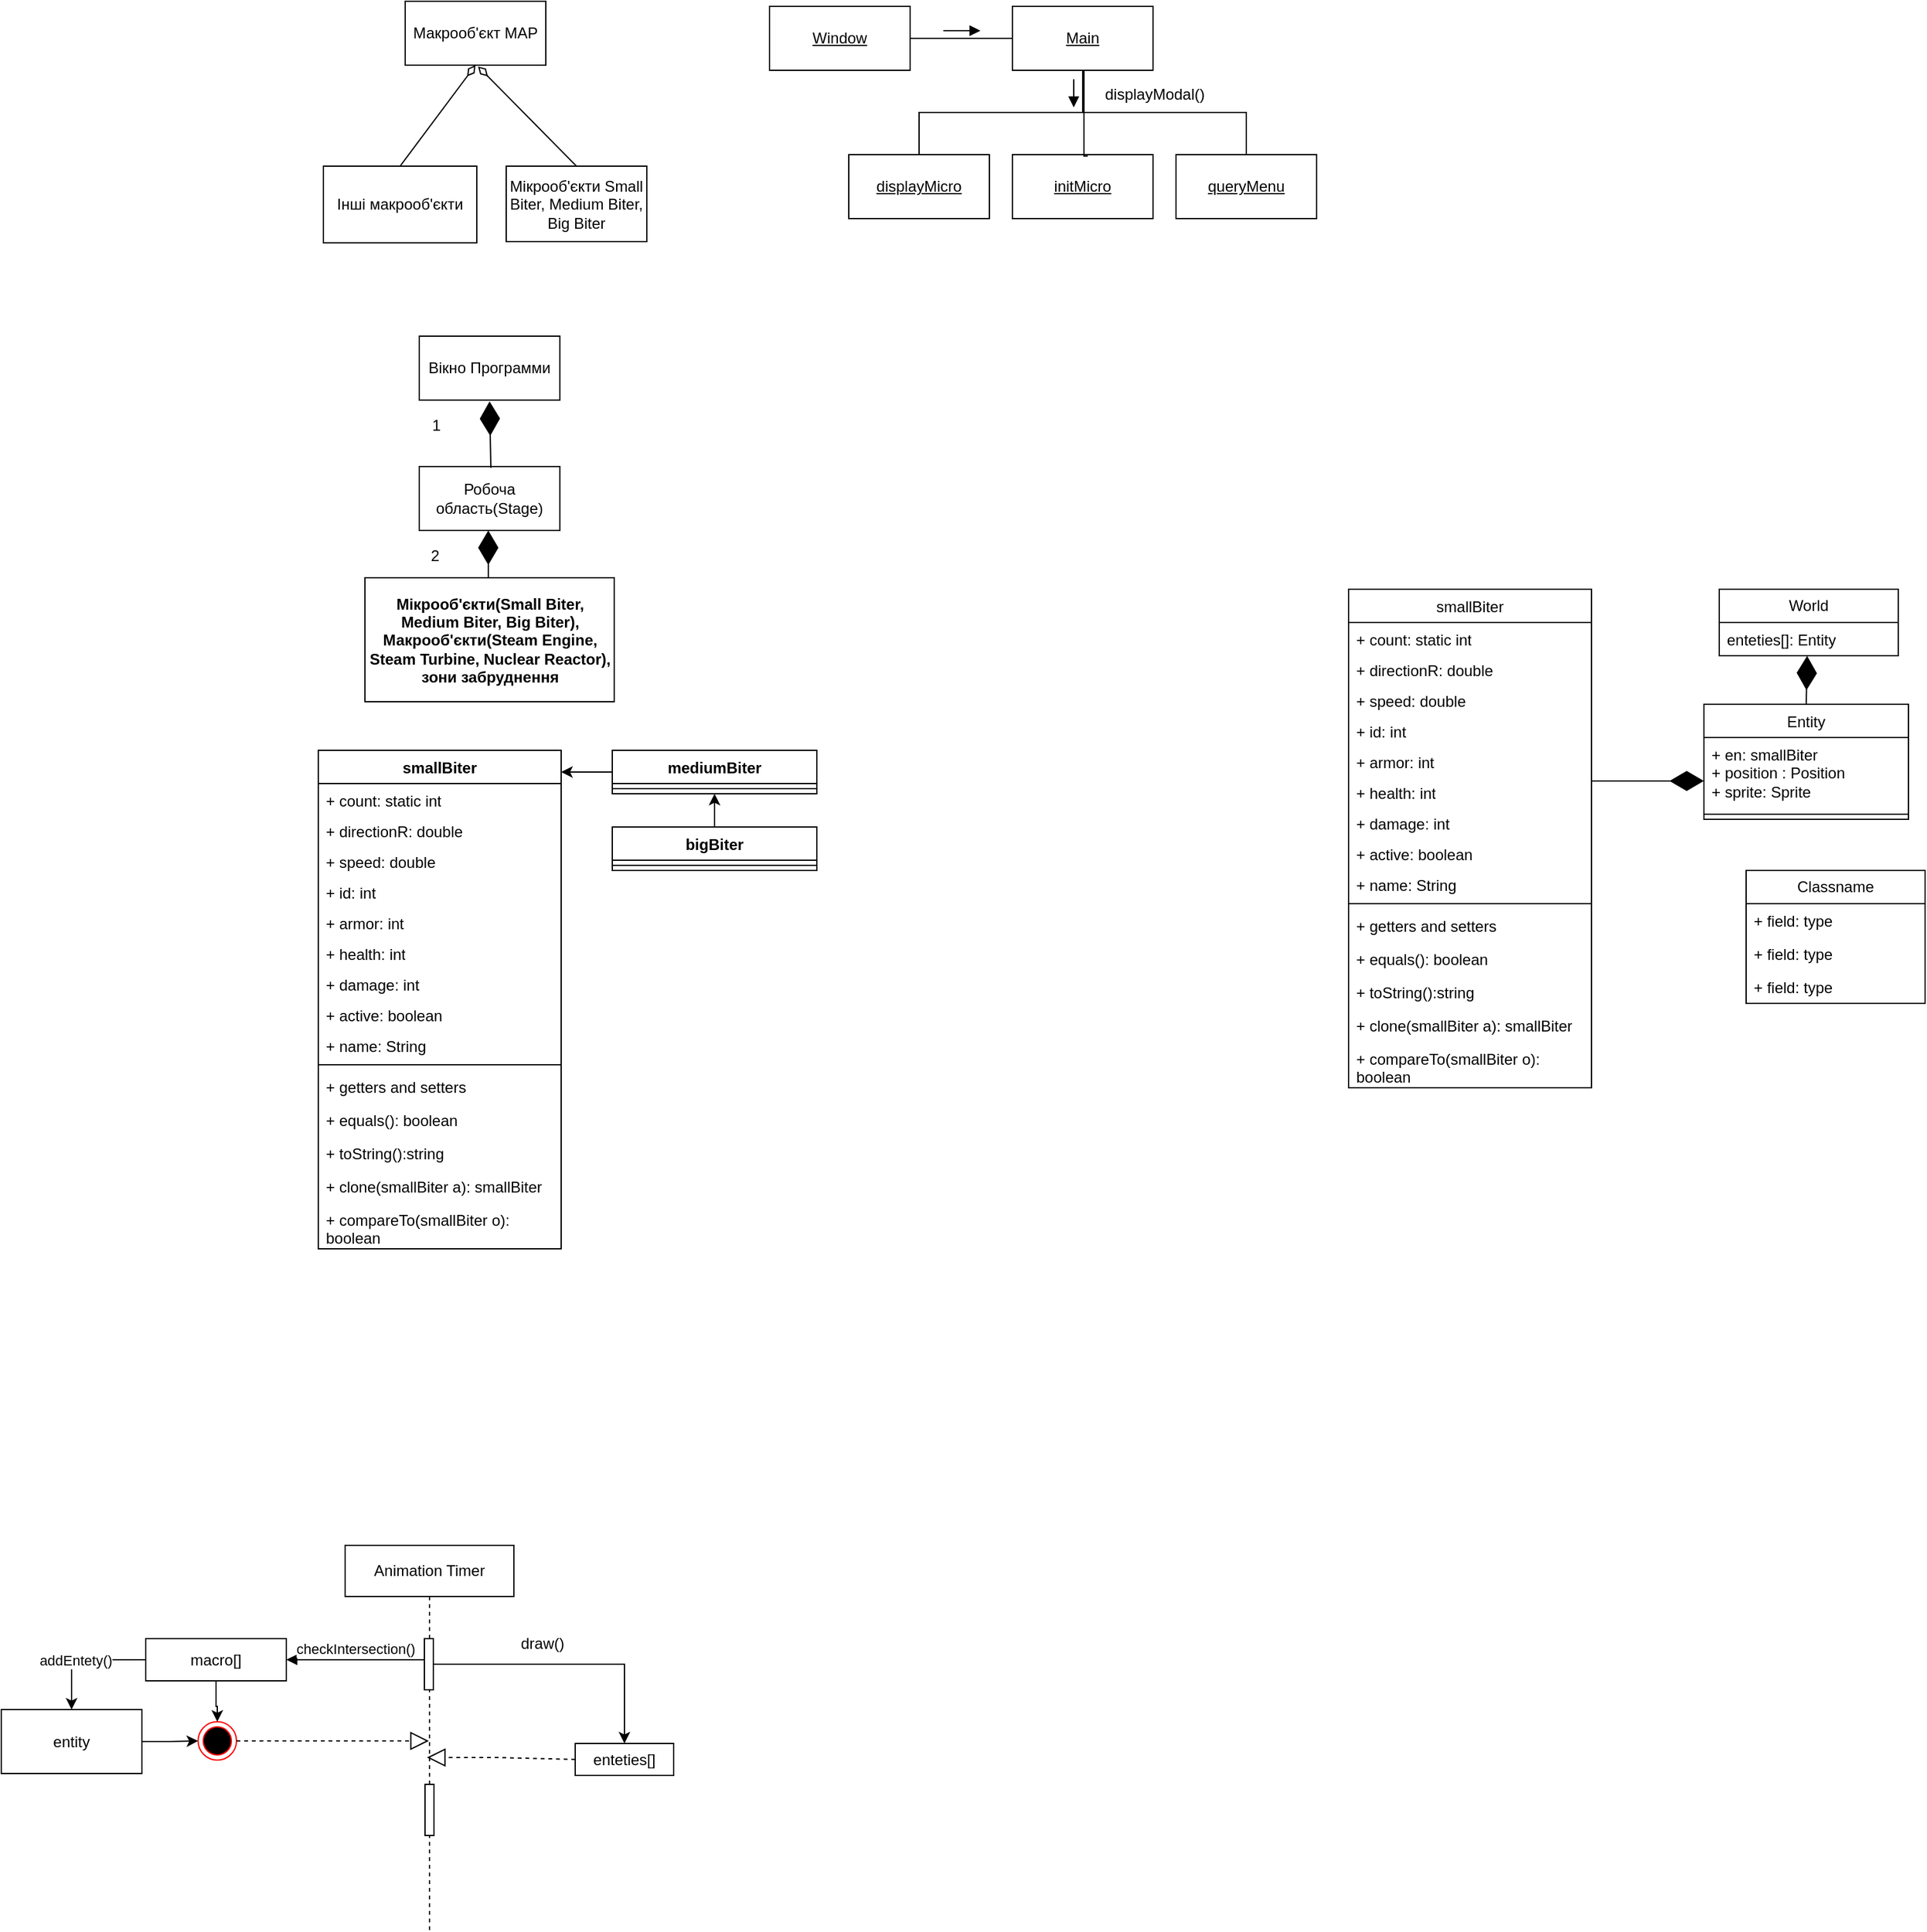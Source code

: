 <mxfile version="21.5.0" type="github">
  <diagram name="Страница 1" id="jqLJMG1lo2tt2KMwntV-">
    <mxGraphModel dx="1129" dy="1654" grid="0" gridSize="10" guides="1" tooltips="1" connect="1" arrows="1" fold="1" page="1" pageScale="1" pageWidth="827" pageHeight="1169" math="0" shadow="0">
      <root>
        <mxCell id="0" />
        <mxCell id="1" parent="0" />
        <mxCell id="9MsVMKpVzg76BuHu7BU6-14" value="smallBiter" style="swimlane;fontStyle=1;align=center;verticalAlign=top;childLayout=stackLayout;horizontal=1;startSize=26;horizontalStack=0;resizeParent=1;resizeParentMax=0;resizeLast=0;collapsible=1;marginBottom=0;whiteSpace=wrap;html=1;" parent="1" vertex="1">
          <mxGeometry x="280" y="-530" width="190" height="390" as="geometry" />
        </mxCell>
        <mxCell id="9MsVMKpVzg76BuHu7BU6-15" value="+ count: static int" style="text;strokeColor=none;fillColor=none;align=left;verticalAlign=top;spacingLeft=4;spacingRight=4;overflow=hidden;rotatable=0;points=[[0,0.5],[1,0.5]];portConstraint=eastwest;whiteSpace=wrap;html=1;" parent="9MsVMKpVzg76BuHu7BU6-14" vertex="1">
          <mxGeometry y="26" width="190" height="24" as="geometry" />
        </mxCell>
        <mxCell id="9MsVMKpVzg76BuHu7BU6-18" value="+ directionR: double" style="text;strokeColor=none;fillColor=none;align=left;verticalAlign=top;spacingLeft=4;spacingRight=4;overflow=hidden;rotatable=0;points=[[0,0.5],[1,0.5]];portConstraint=eastwest;whiteSpace=wrap;html=1;" parent="9MsVMKpVzg76BuHu7BU6-14" vertex="1">
          <mxGeometry y="50" width="190" height="24" as="geometry" />
        </mxCell>
        <mxCell id="9MsVMKpVzg76BuHu7BU6-22" value="+ speed: double" style="text;strokeColor=none;fillColor=none;align=left;verticalAlign=top;spacingLeft=4;spacingRight=4;overflow=hidden;rotatable=0;points=[[0,0.5],[1,0.5]];portConstraint=eastwest;whiteSpace=wrap;html=1;" parent="9MsVMKpVzg76BuHu7BU6-14" vertex="1">
          <mxGeometry y="74" width="190" height="24" as="geometry" />
        </mxCell>
        <mxCell id="9MsVMKpVzg76BuHu7BU6-21" value="+ id: int" style="text;strokeColor=none;fillColor=none;align=left;verticalAlign=top;spacingLeft=4;spacingRight=4;overflow=hidden;rotatable=0;points=[[0,0.5],[1,0.5]];portConstraint=eastwest;whiteSpace=wrap;html=1;" parent="9MsVMKpVzg76BuHu7BU6-14" vertex="1">
          <mxGeometry y="98" width="190" height="24" as="geometry" />
        </mxCell>
        <mxCell id="9MsVMKpVzg76BuHu7BU6-23" value="+ armor: int" style="text;strokeColor=none;fillColor=none;align=left;verticalAlign=top;spacingLeft=4;spacingRight=4;overflow=hidden;rotatable=0;points=[[0,0.5],[1,0.5]];portConstraint=eastwest;whiteSpace=wrap;html=1;" parent="9MsVMKpVzg76BuHu7BU6-14" vertex="1">
          <mxGeometry y="122" width="190" height="24" as="geometry" />
        </mxCell>
        <mxCell id="9MsVMKpVzg76BuHu7BU6-20" value="+ health: int" style="text;strokeColor=none;fillColor=none;align=left;verticalAlign=top;spacingLeft=4;spacingRight=4;overflow=hidden;rotatable=0;points=[[0,0.5],[1,0.5]];portConstraint=eastwest;whiteSpace=wrap;html=1;" parent="9MsVMKpVzg76BuHu7BU6-14" vertex="1">
          <mxGeometry y="146" width="190" height="24" as="geometry" />
        </mxCell>
        <mxCell id="9MsVMKpVzg76BuHu7BU6-19" value="+ damage: int" style="text;strokeColor=none;fillColor=none;align=left;verticalAlign=top;spacingLeft=4;spacingRight=4;overflow=hidden;rotatable=0;points=[[0,0.5],[1,0.5]];portConstraint=eastwest;whiteSpace=wrap;html=1;" parent="9MsVMKpVzg76BuHu7BU6-14" vertex="1">
          <mxGeometry y="170" width="190" height="24" as="geometry" />
        </mxCell>
        <mxCell id="9MsVMKpVzg76BuHu7BU6-24" value="+ active: boolean" style="text;strokeColor=none;fillColor=none;align=left;verticalAlign=top;spacingLeft=4;spacingRight=4;overflow=hidden;rotatable=0;points=[[0,0.5],[1,0.5]];portConstraint=eastwest;whiteSpace=wrap;html=1;" parent="9MsVMKpVzg76BuHu7BU6-14" vertex="1">
          <mxGeometry y="194" width="190" height="24" as="geometry" />
        </mxCell>
        <mxCell id="9MsVMKpVzg76BuHu7BU6-25" value="+ name: String" style="text;strokeColor=none;fillColor=none;align=left;verticalAlign=top;spacingLeft=4;spacingRight=4;overflow=hidden;rotatable=0;points=[[0,0.5],[1,0.5]];portConstraint=eastwest;whiteSpace=wrap;html=1;" parent="9MsVMKpVzg76BuHu7BU6-14" vertex="1">
          <mxGeometry y="218" width="190" height="24" as="geometry" />
        </mxCell>
        <mxCell id="9MsVMKpVzg76BuHu7BU6-16" value="" style="line;strokeWidth=1;fillColor=none;align=left;verticalAlign=middle;spacingTop=-1;spacingLeft=3;spacingRight=3;rotatable=0;labelPosition=right;points=[];portConstraint=eastwest;strokeColor=inherit;" parent="9MsVMKpVzg76BuHu7BU6-14" vertex="1">
          <mxGeometry y="242" width="190" height="8" as="geometry" />
        </mxCell>
        <mxCell id="9MsVMKpVzg76BuHu7BU6-17" value="+ getters and setters&lt;br&gt;" style="text;strokeColor=none;fillColor=none;align=left;verticalAlign=top;spacingLeft=4;spacingRight=4;overflow=hidden;rotatable=0;points=[[0,0.5],[1,0.5]];portConstraint=eastwest;whiteSpace=wrap;html=1;" parent="9MsVMKpVzg76BuHu7BU6-14" vertex="1">
          <mxGeometry y="250" width="190" height="26" as="geometry" />
        </mxCell>
        <mxCell id="9MsVMKpVzg76BuHu7BU6-27" value="+ equals(): boolean" style="text;strokeColor=none;fillColor=none;align=left;verticalAlign=top;spacingLeft=4;spacingRight=4;overflow=hidden;rotatable=0;points=[[0,0.5],[1,0.5]];portConstraint=eastwest;whiteSpace=wrap;html=1;" parent="9MsVMKpVzg76BuHu7BU6-14" vertex="1">
          <mxGeometry y="276" width="190" height="26" as="geometry" />
        </mxCell>
        <mxCell id="9MsVMKpVzg76BuHu7BU6-28" value="+ toString():string" style="text;strokeColor=none;fillColor=none;align=left;verticalAlign=top;spacingLeft=4;spacingRight=4;overflow=hidden;rotatable=0;points=[[0,0.5],[1,0.5]];portConstraint=eastwest;whiteSpace=wrap;html=1;" parent="9MsVMKpVzg76BuHu7BU6-14" vertex="1">
          <mxGeometry y="302" width="190" height="26" as="geometry" />
        </mxCell>
        <mxCell id="9MsVMKpVzg76BuHu7BU6-29" value="+ clone(smallBiter a): smallBiter" style="text;strokeColor=none;fillColor=none;align=left;verticalAlign=top;spacingLeft=4;spacingRight=4;overflow=hidden;rotatable=0;points=[[0,0.5],[1,0.5]];portConstraint=eastwest;whiteSpace=wrap;html=1;" parent="9MsVMKpVzg76BuHu7BU6-14" vertex="1">
          <mxGeometry y="328" width="190" height="26" as="geometry" />
        </mxCell>
        <mxCell id="9MsVMKpVzg76BuHu7BU6-30" value="+ compareTo(smallBiter o): boolean" style="text;strokeColor=none;fillColor=none;align=left;verticalAlign=top;spacingLeft=4;spacingRight=4;overflow=hidden;rotatable=0;points=[[0,0.5],[1,0.5]];portConstraint=eastwest;whiteSpace=wrap;html=1;" parent="9MsVMKpVzg76BuHu7BU6-14" vertex="1">
          <mxGeometry y="354" width="190" height="36" as="geometry" />
        </mxCell>
        <mxCell id="9MsVMKpVzg76BuHu7BU6-36" value="" style="edgeStyle=orthogonalEdgeStyle;rounded=0;orthogonalLoop=1;jettySize=auto;html=1;" parent="1" source="9MsVMKpVzg76BuHu7BU6-31" edge="1">
          <mxGeometry relative="1" as="geometry">
            <mxPoint x="470" y="-513" as="targetPoint" />
          </mxGeometry>
        </mxCell>
        <mxCell id="9MsVMKpVzg76BuHu7BU6-31" value="mediumBiter" style="swimlane;fontStyle=1;align=center;verticalAlign=top;childLayout=stackLayout;horizontal=1;startSize=26;horizontalStack=0;resizeParent=1;resizeParentMax=0;resizeLast=0;collapsible=1;marginBottom=0;whiteSpace=wrap;html=1;" parent="1" vertex="1">
          <mxGeometry x="510" y="-530" width="160" height="34" as="geometry" />
        </mxCell>
        <mxCell id="9MsVMKpVzg76BuHu7BU6-33" value="" style="line;strokeWidth=1;fillColor=none;align=left;verticalAlign=middle;spacingTop=-1;spacingLeft=3;spacingRight=3;rotatable=0;labelPosition=right;points=[];portConstraint=eastwest;strokeColor=inherit;" parent="9MsVMKpVzg76BuHu7BU6-31" vertex="1">
          <mxGeometry y="26" width="160" height="8" as="geometry" />
        </mxCell>
        <mxCell id="9MsVMKpVzg76BuHu7BU6-42" style="edgeStyle=orthogonalEdgeStyle;rounded=0;orthogonalLoop=1;jettySize=auto;html=1;exitX=0.5;exitY=0;exitDx=0;exitDy=0;entryX=0.5;entryY=1;entryDx=0;entryDy=0;" parent="1" source="9MsVMKpVzg76BuHu7BU6-37" target="9MsVMKpVzg76BuHu7BU6-31" edge="1">
          <mxGeometry relative="1" as="geometry" />
        </mxCell>
        <mxCell id="9MsVMKpVzg76BuHu7BU6-37" value="bigBiter" style="swimlane;fontStyle=1;align=center;verticalAlign=top;childLayout=stackLayout;horizontal=1;startSize=26;horizontalStack=0;resizeParent=1;resizeParentMax=0;resizeLast=0;collapsible=1;marginBottom=0;whiteSpace=wrap;html=1;" parent="1" vertex="1">
          <mxGeometry x="510" y="-470" width="160" height="34" as="geometry" />
        </mxCell>
        <mxCell id="9MsVMKpVzg76BuHu7BU6-39" value="" style="line;strokeWidth=1;fillColor=none;align=left;verticalAlign=middle;spacingTop=-1;spacingLeft=3;spacingRight=3;rotatable=0;labelPosition=right;points=[];portConstraint=eastwest;strokeColor=inherit;" parent="9MsVMKpVzg76BuHu7BU6-37" vertex="1">
          <mxGeometry y="26" width="160" height="8" as="geometry" />
        </mxCell>
        <mxCell id="9MsVMKpVzg76BuHu7BU6-43" value="Макрооб&#39;єкт MAP" style="html=1;whiteSpace=wrap;" parent="1" vertex="1">
          <mxGeometry x="348" y="-1116" width="110" height="50" as="geometry" />
        </mxCell>
        <mxCell id="9MsVMKpVzg76BuHu7BU6-44" value="Інші макрооб&#39;єкти" style="whiteSpace=wrap;html=1;" parent="1" vertex="1">
          <mxGeometry x="284" y="-987" width="120" height="60" as="geometry" />
        </mxCell>
        <mxCell id="9MsVMKpVzg76BuHu7BU6-49" value="Мікрооб&#39;єкти Small Biter, Medium Biter, Big Biter" style="html=1;whiteSpace=wrap;" parent="1" vertex="1">
          <mxGeometry x="427" y="-987" width="110" height="59" as="geometry" />
        </mxCell>
        <mxCell id="9MsVMKpVzg76BuHu7BU6-53" value="Вікно Программи" style="html=1;whiteSpace=wrap;" parent="1" vertex="1">
          <mxGeometry x="359" y="-854" width="110" height="50" as="geometry" />
        </mxCell>
        <mxCell id="9MsVMKpVzg76BuHu7BU6-54" value="Робоча область(Stage)" style="html=1;whiteSpace=wrap;" parent="1" vertex="1">
          <mxGeometry x="359" y="-752" width="110" height="50" as="geometry" />
        </mxCell>
        <mxCell id="9MsVMKpVzg76BuHu7BU6-56" value="&lt;b&gt;Мікрооб&#39;єкти(Small Biter, Medium Biter, Big Biter), Макрооб&#39;єкти(Steam Engine, Steam Turbine, Nuclear Reactor), зони забруднення&lt;/b&gt;" style="html=1;whiteSpace=wrap;" parent="1" vertex="1">
          <mxGeometry x="316.5" y="-665" width="195" height="97" as="geometry" />
        </mxCell>
        <mxCell id="9MsVMKpVzg76BuHu7BU6-58" value="" style="endArrow=diamondThin;endFill=1;endSize=24;html=1;rounded=0;entryX=0.5;entryY=1;entryDx=0;entryDy=0;exitX=0.5;exitY=0;exitDx=0;exitDy=0;" parent="1" edge="1">
          <mxGeometry width="160" relative="1" as="geometry">
            <mxPoint x="413" y="-665" as="sourcePoint" />
            <mxPoint x="413" y="-702" as="targetPoint" />
          </mxGeometry>
        </mxCell>
        <mxCell id="9MsVMKpVzg76BuHu7BU6-59" value="" style="endArrow=diamondThin;endFill=1;endSize=24;html=1;rounded=0;entryX=0.5;entryY=1;entryDx=0;entryDy=0;exitX=0.5;exitY=0;exitDx=0;exitDy=0;" parent="1" edge="1">
          <mxGeometry width="160" relative="1" as="geometry">
            <mxPoint x="415" y="-751" as="sourcePoint" />
            <mxPoint x="414" y="-803" as="targetPoint" />
          </mxGeometry>
        </mxCell>
        <mxCell id="9MsVMKpVzg76BuHu7BU6-60" value="1" style="text;html=1;align=center;verticalAlign=middle;resizable=0;points=[];autosize=1;strokeColor=none;fillColor=none;" parent="1" vertex="1">
          <mxGeometry x="359" y="-797" width="25" height="26" as="geometry" />
        </mxCell>
        <mxCell id="9MsVMKpVzg76BuHu7BU6-61" value="2" style="text;html=1;align=center;verticalAlign=middle;resizable=0;points=[];autosize=1;strokeColor=none;fillColor=none;" parent="1" vertex="1">
          <mxGeometry x="358" y="-695" width="25" height="26" as="geometry" />
        </mxCell>
        <mxCell id="9MsVMKpVzg76BuHu7BU6-65" value="Animation Timer" style="shape=umlLifeline;perimeter=lifelinePerimeter;whiteSpace=wrap;html=1;container=1;dropTarget=0;collapsible=0;recursiveResize=0;outlineConnect=0;portConstraint=eastwest;newEdgeStyle={&quot;edgeStyle&quot;:&quot;elbowEdgeStyle&quot;,&quot;elbow&quot;:&quot;vertical&quot;,&quot;curved&quot;:0,&quot;rounded&quot;:0};" parent="1" vertex="1">
          <mxGeometry x="301" y="92" width="132" height="301" as="geometry" />
        </mxCell>
        <mxCell id="9MsVMKpVzg76BuHu7BU6-62" value="" style="html=1;points=[];perimeter=orthogonalPerimeter;outlineConnect=0;targetShapes=umlLifeline;portConstraint=eastwest;newEdgeStyle={&quot;edgeStyle&quot;:&quot;elbowEdgeStyle&quot;,&quot;elbow&quot;:&quot;vertical&quot;,&quot;curved&quot;:0,&quot;rounded&quot;:0};" parent="9MsVMKpVzg76BuHu7BU6-65" vertex="1">
          <mxGeometry x="62" y="73" width="7" height="40" as="geometry" />
        </mxCell>
        <mxCell id="9MsVMKpVzg76BuHu7BU6-102" value="" style="html=1;points=[];perimeter=orthogonalPerimeter;outlineConnect=0;targetShapes=umlLifeline;portConstraint=eastwest;newEdgeStyle={&quot;edgeStyle&quot;:&quot;elbowEdgeStyle&quot;,&quot;elbow&quot;:&quot;vertical&quot;,&quot;curved&quot;:0,&quot;rounded&quot;:0};" parent="9MsVMKpVzg76BuHu7BU6-65" vertex="1">
          <mxGeometry x="62.5" y="187" width="7" height="40" as="geometry" />
        </mxCell>
        <mxCell id="9MsVMKpVzg76BuHu7BU6-66" value="enteties[]" style="whiteSpace=wrap;html=1;" parent="1" vertex="1">
          <mxGeometry x="481" y="247" width="77" height="25" as="geometry" />
        </mxCell>
        <mxCell id="9MsVMKpVzg76BuHu7BU6-67" value="" style="edgeStyle=elbowEdgeStyle;rounded=0;orthogonalLoop=1;jettySize=auto;html=1;elbow=vertical;curved=0;" parent="1" source="9MsVMKpVzg76BuHu7BU6-62" target="9MsVMKpVzg76BuHu7BU6-66" edge="1">
          <mxGeometry relative="1" as="geometry">
            <Array as="points">
              <mxPoint x="415" y="185" />
            </Array>
          </mxGeometry>
        </mxCell>
        <mxCell id="9MsVMKpVzg76BuHu7BU6-77" value="" style="edgeStyle=orthogonalEdgeStyle;rounded=0;orthogonalLoop=1;jettySize=auto;html=1;entryX=0.5;entryY=0;entryDx=0;entryDy=0;" parent="1" source="9MsVMKpVzg76BuHu7BU6-74" target="9MsVMKpVzg76BuHu7BU6-82" edge="1">
          <mxGeometry relative="1" as="geometry">
            <mxPoint x="108" y="190.485" as="targetPoint" />
          </mxGeometry>
        </mxCell>
        <mxCell id="9MsVMKpVzg76BuHu7BU6-83" value="addEntety()" style="edgeLabel;html=1;align=center;verticalAlign=middle;resizable=0;points=[];" parent="9MsVMKpVzg76BuHu7BU6-77" vertex="1" connectable="0">
          <mxGeometry x="0.201" y="3" relative="1" as="geometry">
            <mxPoint as="offset" />
          </mxGeometry>
        </mxCell>
        <mxCell id="9MsVMKpVzg76BuHu7BU6-74" value="macro[]" style="html=1;whiteSpace=wrap;" parent="1" vertex="1">
          <mxGeometry x="145" y="165" width="110" height="33" as="geometry" />
        </mxCell>
        <mxCell id="9MsVMKpVzg76BuHu7BU6-79" value="draw()" style="text;html=1;align=center;verticalAlign=middle;resizable=0;points=[];autosize=1;strokeColor=none;fillColor=none;" parent="1" vertex="1">
          <mxGeometry x="429" y="156" width="52" height="26" as="geometry" />
        </mxCell>
        <mxCell id="9MsVMKpVzg76BuHu7BU6-87" style="edgeStyle=orthogonalEdgeStyle;rounded=0;orthogonalLoop=1;jettySize=auto;html=1;exitX=1;exitY=0.5;exitDx=0;exitDy=0;" parent="1" source="9MsVMKpVzg76BuHu7BU6-82" target="9MsVMKpVzg76BuHu7BU6-86" edge="1">
          <mxGeometry relative="1" as="geometry" />
        </mxCell>
        <mxCell id="9MsVMKpVzg76BuHu7BU6-82" value="entity" style="html=1;whiteSpace=wrap;" parent="1" vertex="1">
          <mxGeometry x="32" y="220.5" width="110" height="50" as="geometry" />
        </mxCell>
        <mxCell id="9MsVMKpVzg76BuHu7BU6-85" value="" style="edgeStyle=orthogonalEdgeStyle;rounded=0;orthogonalLoop=1;jettySize=auto;html=1;exitX=0.5;exitY=1;exitDx=0;exitDy=0;" parent="1" source="9MsVMKpVzg76BuHu7BU6-74" target="9MsVMKpVzg76BuHu7BU6-86" edge="1">
          <mxGeometry relative="1" as="geometry">
            <mxPoint x="200" y="198" as="sourcePoint" />
            <mxPoint x="410" y="246" as="targetPoint" />
          </mxGeometry>
        </mxCell>
        <mxCell id="9MsVMKpVzg76BuHu7BU6-86" value="" style="ellipse;html=1;shape=endState;fillColor=#000000;strokeColor=#ff0000;" parent="1" vertex="1">
          <mxGeometry x="186" y="230" width="30" height="30" as="geometry" />
        </mxCell>
        <mxCell id="9MsVMKpVzg76BuHu7BU6-94" value="" style="endArrow=block;dashed=1;endFill=0;endSize=12;html=1;rounded=0;exitX=1;exitY=0.5;exitDx=0;exitDy=0;" parent="1" source="9MsVMKpVzg76BuHu7BU6-86" target="9MsVMKpVzg76BuHu7BU6-65" edge="1">
          <mxGeometry width="160" relative="1" as="geometry">
            <mxPoint x="187" y="256" as="sourcePoint" />
            <mxPoint x="346" y="241" as="targetPoint" />
          </mxGeometry>
        </mxCell>
        <mxCell id="9MsVMKpVzg76BuHu7BU6-95" value="" style="endArrow=block;dashed=1;endFill=0;endSize=12;html=1;rounded=0;exitX=0;exitY=0.5;exitDx=0;exitDy=0;" parent="1" source="9MsVMKpVzg76BuHu7BU6-66" edge="1">
          <mxGeometry width="160" relative="1" as="geometry">
            <mxPoint x="183" y="252" as="sourcePoint" />
            <mxPoint x="365" y="258" as="targetPoint" />
            <Array as="points">
              <mxPoint x="420" y="258" />
            </Array>
          </mxGeometry>
        </mxCell>
        <mxCell id="9MsVMKpVzg76BuHu7BU6-101" value="checkIntersection()" style="html=1;verticalAlign=bottom;endArrow=block;edgeStyle=elbowEdgeStyle;elbow=vertical;curved=0;rounded=0;entryX=1;entryY=0.5;entryDx=0;entryDy=0;" parent="1" source="9MsVMKpVzg76BuHu7BU6-62" target="9MsVMKpVzg76BuHu7BU6-74" edge="1">
          <mxGeometry width="80" relative="1" as="geometry">
            <mxPoint x="297" y="215" as="sourcePoint" />
            <mxPoint x="377" y="215" as="targetPoint" />
          </mxGeometry>
        </mxCell>
        <mxCell id="9MsVMKpVzg76BuHu7BU6-104" value="&lt;u&gt;Window&lt;/u&gt;" style="html=1;whiteSpace=wrap;" parent="1" vertex="1">
          <mxGeometry x="633" y="-1112" width="110" height="50" as="geometry" />
        </mxCell>
        <mxCell id="9MsVMKpVzg76BuHu7BU6-105" value="&lt;u&gt;Main&lt;/u&gt;" style="html=1;whiteSpace=wrap;" parent="1" vertex="1">
          <mxGeometry x="823" y="-1112" width="110" height="50" as="geometry" />
        </mxCell>
        <mxCell id="9MsVMKpVzg76BuHu7BU6-107" value="&lt;u&gt;displayMicro&lt;/u&gt;" style="html=1;whiteSpace=wrap;" parent="1" vertex="1">
          <mxGeometry x="695" y="-996" width="110" height="50" as="geometry" />
        </mxCell>
        <mxCell id="9MsVMKpVzg76BuHu7BU6-108" value="&lt;u&gt;initMicro&lt;/u&gt;" style="html=1;whiteSpace=wrap;" parent="1" vertex="1">
          <mxGeometry x="823" y="-996" width="110" height="50" as="geometry" />
        </mxCell>
        <mxCell id="9MsVMKpVzg76BuHu7BU6-110" value="&lt;u&gt;queryMenu&lt;/u&gt;" style="html=1;whiteSpace=wrap;" parent="1" vertex="1">
          <mxGeometry x="951" y="-996" width="110" height="50" as="geometry" />
        </mxCell>
        <mxCell id="9MsVMKpVzg76BuHu7BU6-113" value="displayModal()" style="text;html=1;align=center;verticalAlign=middle;resizable=0;points=[];autosize=1;strokeColor=none;fillColor=none;" parent="1" vertex="1">
          <mxGeometry x="886" y="-1056" width="96" height="26" as="geometry" />
        </mxCell>
        <mxCell id="9MsVMKpVzg76BuHu7BU6-118" value="" style="endArrow=none;startArrow=diamondThin;endFill=0;startFill=0;html=1;verticalAlign=bottom;labelBackgroundColor=none;strokeWidth=1;startSize=8;endSize=8;rounded=0;entryX=0.5;entryY=0;entryDx=0;entryDy=0;" parent="1" target="9MsVMKpVzg76BuHu7BU6-49" edge="1">
          <mxGeometry width="160" relative="1" as="geometry">
            <mxPoint x="405" y="-1065" as="sourcePoint" />
            <mxPoint x="549" y="-1033" as="targetPoint" />
          </mxGeometry>
        </mxCell>
        <mxCell id="9MsVMKpVzg76BuHu7BU6-119" value="" style="endArrow=none;startArrow=diamondThin;endFill=0;startFill=0;html=1;verticalAlign=bottom;labelBackgroundColor=none;strokeWidth=1;startSize=8;endSize=8;rounded=0;exitX=0.5;exitY=1;exitDx=0;exitDy=0;entryX=0.5;entryY=0;entryDx=0;entryDy=0;" parent="1" source="9MsVMKpVzg76BuHu7BU6-43" target="9MsVMKpVzg76BuHu7BU6-44" edge="1">
          <mxGeometry width="160" relative="1" as="geometry">
            <mxPoint x="408" y="-1055" as="sourcePoint" />
            <mxPoint x="492" y="-977" as="targetPoint" />
          </mxGeometry>
        </mxCell>
        <mxCell id="9MsVMKpVzg76BuHu7BU6-123" value="" style="endArrow=none;html=1;endSize=12;startArrow=none;startSize=14;startFill=0;edgeStyle=orthogonalEdgeStyle;align=center;verticalAlign=bottom;endFill=0;rounded=0;entryX=0.5;entryY=1;entryDx=0;entryDy=0;exitX=0.5;exitY=0;exitDx=0;exitDy=0;" parent="1" edge="1">
          <mxGeometry y="3" relative="1" as="geometry">
            <mxPoint x="750" y="-996" as="sourcePoint" />
            <mxPoint x="878" y="-1062" as="targetPoint" />
            <Array as="points">
              <mxPoint x="750" y="-1029" />
              <mxPoint x="879" y="-1029" />
              <mxPoint x="879" y="-1062" />
            </Array>
          </mxGeometry>
        </mxCell>
        <mxCell id="9MsVMKpVzg76BuHu7BU6-124" value="" style="endArrow=none;html=1;endSize=12;startArrow=none;startSize=14;startFill=0;edgeStyle=orthogonalEdgeStyle;align=center;verticalAlign=bottom;endFill=0;rounded=0;entryX=0.5;entryY=1;entryDx=0;entryDy=0;exitX=0.527;exitY=0.023;exitDx=0;exitDy=0;exitPerimeter=0;" parent="1" edge="1">
          <mxGeometry y="3" relative="1" as="geometry">
            <mxPoint x="881.97" y="-994.85" as="sourcePoint" />
            <mxPoint x="879" y="-1062" as="targetPoint" />
            <Array as="points">
              <mxPoint x="879" y="-995" />
            </Array>
          </mxGeometry>
        </mxCell>
        <mxCell id="9MsVMKpVzg76BuHu7BU6-127" value="" style="endArrow=none;html=1;endSize=12;startArrow=none;startSize=14;startFill=0;edgeStyle=orthogonalEdgeStyle;align=center;verticalAlign=bottom;endFill=0;rounded=0;exitX=0.5;exitY=1;exitDx=0;exitDy=0;" parent="1" source="9MsVMKpVzg76BuHu7BU6-105" target="9MsVMKpVzg76BuHu7BU6-110" edge="1">
          <mxGeometry y="3" relative="1" as="geometry">
            <mxPoint x="927" y="-1019" as="sourcePoint" />
            <mxPoint x="1087" y="-1019" as="targetPoint" />
          </mxGeometry>
        </mxCell>
        <mxCell id="9MsVMKpVzg76BuHu7BU6-129" value="" style="html=1;verticalAlign=bottom;labelBackgroundColor=none;endArrow=block;endFill=1;endSize=6;align=left;rounded=0;" parent="1" edge="1">
          <mxGeometry x="-1" relative="1" as="geometry">
            <mxPoint x="871" y="-1055" as="sourcePoint" />
            <mxPoint x="871" y="-1033" as="targetPoint" />
          </mxGeometry>
        </mxCell>
        <mxCell id="9MsVMKpVzg76BuHu7BU6-130" value="" style="endArrow=none;html=1;endSize=12;startArrow=none;startSize=14;startFill=0;edgeStyle=orthogonalEdgeStyle;align=center;verticalAlign=bottom;endFill=0;rounded=0;entryX=0;entryY=0.5;entryDx=0;entryDy=0;exitX=1;exitY=0.5;exitDx=0;exitDy=0;" parent="1" source="9MsVMKpVzg76BuHu7BU6-104" target="9MsVMKpVzg76BuHu7BU6-105" edge="1">
          <mxGeometry x="-0.25" y="7" relative="1" as="geometry">
            <mxPoint x="717" y="-1074" as="sourcePoint" />
            <mxPoint x="877" y="-1074" as="targetPoint" />
            <mxPoint as="offset" />
          </mxGeometry>
        </mxCell>
        <mxCell id="9MsVMKpVzg76BuHu7BU6-132" value="" style="html=1;verticalAlign=bottom;labelBackgroundColor=none;endArrow=block;endFill=1;endSize=6;align=left;rounded=0;" parent="1" edge="1">
          <mxGeometry x="-1" relative="1" as="geometry">
            <mxPoint x="769" y="-1093" as="sourcePoint" />
            <mxPoint x="798" y="-1093" as="targetPoint" />
          </mxGeometry>
        </mxCell>
        <mxCell id="1v6RhOogWuMxoD0GvFln-6" value="&lt;span style=&quot;font-weight: normal;&quot;&gt;smallBiter&lt;/span&gt;" style="swimlane;fontStyle=1;align=center;verticalAlign=top;childLayout=stackLayout;horizontal=1;startSize=26;horizontalStack=0;resizeParent=1;resizeParentMax=0;resizeLast=0;collapsible=1;marginBottom=0;whiteSpace=wrap;html=1;" vertex="1" parent="1">
          <mxGeometry x="1086" y="-656" width="190" height="390" as="geometry" />
        </mxCell>
        <mxCell id="1v6RhOogWuMxoD0GvFln-7" value="+ count: static int" style="text;strokeColor=none;fillColor=none;align=left;verticalAlign=top;spacingLeft=4;spacingRight=4;overflow=hidden;rotatable=0;points=[[0,0.5],[1,0.5]];portConstraint=eastwest;whiteSpace=wrap;html=1;" vertex="1" parent="1v6RhOogWuMxoD0GvFln-6">
          <mxGeometry y="26" width="190" height="24" as="geometry" />
        </mxCell>
        <mxCell id="1v6RhOogWuMxoD0GvFln-8" value="+ directionR: double" style="text;strokeColor=none;fillColor=none;align=left;verticalAlign=top;spacingLeft=4;spacingRight=4;overflow=hidden;rotatable=0;points=[[0,0.5],[1,0.5]];portConstraint=eastwest;whiteSpace=wrap;html=1;" vertex="1" parent="1v6RhOogWuMxoD0GvFln-6">
          <mxGeometry y="50" width="190" height="24" as="geometry" />
        </mxCell>
        <mxCell id="1v6RhOogWuMxoD0GvFln-9" value="+ speed: double" style="text;strokeColor=none;fillColor=none;align=left;verticalAlign=top;spacingLeft=4;spacingRight=4;overflow=hidden;rotatable=0;points=[[0,0.5],[1,0.5]];portConstraint=eastwest;whiteSpace=wrap;html=1;" vertex="1" parent="1v6RhOogWuMxoD0GvFln-6">
          <mxGeometry y="74" width="190" height="24" as="geometry" />
        </mxCell>
        <mxCell id="1v6RhOogWuMxoD0GvFln-10" value="+ id: int" style="text;strokeColor=none;fillColor=none;align=left;verticalAlign=top;spacingLeft=4;spacingRight=4;overflow=hidden;rotatable=0;points=[[0,0.5],[1,0.5]];portConstraint=eastwest;whiteSpace=wrap;html=1;" vertex="1" parent="1v6RhOogWuMxoD0GvFln-6">
          <mxGeometry y="98" width="190" height="24" as="geometry" />
        </mxCell>
        <mxCell id="1v6RhOogWuMxoD0GvFln-11" value="+ armor: int" style="text;strokeColor=none;fillColor=none;align=left;verticalAlign=top;spacingLeft=4;spacingRight=4;overflow=hidden;rotatable=0;points=[[0,0.5],[1,0.5]];portConstraint=eastwest;whiteSpace=wrap;html=1;" vertex="1" parent="1v6RhOogWuMxoD0GvFln-6">
          <mxGeometry y="122" width="190" height="24" as="geometry" />
        </mxCell>
        <mxCell id="1v6RhOogWuMxoD0GvFln-12" value="+ health: int" style="text;strokeColor=none;fillColor=none;align=left;verticalAlign=top;spacingLeft=4;spacingRight=4;overflow=hidden;rotatable=0;points=[[0,0.5],[1,0.5]];portConstraint=eastwest;whiteSpace=wrap;html=1;" vertex="1" parent="1v6RhOogWuMxoD0GvFln-6">
          <mxGeometry y="146" width="190" height="24" as="geometry" />
        </mxCell>
        <mxCell id="1v6RhOogWuMxoD0GvFln-13" value="+ damage: int" style="text;strokeColor=none;fillColor=none;align=left;verticalAlign=top;spacingLeft=4;spacingRight=4;overflow=hidden;rotatable=0;points=[[0,0.5],[1,0.5]];portConstraint=eastwest;whiteSpace=wrap;html=1;" vertex="1" parent="1v6RhOogWuMxoD0GvFln-6">
          <mxGeometry y="170" width="190" height="24" as="geometry" />
        </mxCell>
        <mxCell id="1v6RhOogWuMxoD0GvFln-14" value="+ active: boolean" style="text;strokeColor=none;fillColor=none;align=left;verticalAlign=top;spacingLeft=4;spacingRight=4;overflow=hidden;rotatable=0;points=[[0,0.5],[1,0.5]];portConstraint=eastwest;whiteSpace=wrap;html=1;" vertex="1" parent="1v6RhOogWuMxoD0GvFln-6">
          <mxGeometry y="194" width="190" height="24" as="geometry" />
        </mxCell>
        <mxCell id="1v6RhOogWuMxoD0GvFln-15" value="+ name: String" style="text;strokeColor=none;fillColor=none;align=left;verticalAlign=top;spacingLeft=4;spacingRight=4;overflow=hidden;rotatable=0;points=[[0,0.5],[1,0.5]];portConstraint=eastwest;whiteSpace=wrap;html=1;" vertex="1" parent="1v6RhOogWuMxoD0GvFln-6">
          <mxGeometry y="218" width="190" height="24" as="geometry" />
        </mxCell>
        <mxCell id="1v6RhOogWuMxoD0GvFln-16" value="" style="line;strokeWidth=1;fillColor=none;align=left;verticalAlign=middle;spacingTop=-1;spacingLeft=3;spacingRight=3;rotatable=0;labelPosition=right;points=[];portConstraint=eastwest;strokeColor=inherit;" vertex="1" parent="1v6RhOogWuMxoD0GvFln-6">
          <mxGeometry y="242" width="190" height="8" as="geometry" />
        </mxCell>
        <mxCell id="1v6RhOogWuMxoD0GvFln-17" value="+ getters and setters&lt;br&gt;" style="text;strokeColor=none;fillColor=none;align=left;verticalAlign=top;spacingLeft=4;spacingRight=4;overflow=hidden;rotatable=0;points=[[0,0.5],[1,0.5]];portConstraint=eastwest;whiteSpace=wrap;html=1;" vertex="1" parent="1v6RhOogWuMxoD0GvFln-6">
          <mxGeometry y="250" width="190" height="26" as="geometry" />
        </mxCell>
        <mxCell id="1v6RhOogWuMxoD0GvFln-18" value="+ equals(): boolean" style="text;strokeColor=none;fillColor=none;align=left;verticalAlign=top;spacingLeft=4;spacingRight=4;overflow=hidden;rotatable=0;points=[[0,0.5],[1,0.5]];portConstraint=eastwest;whiteSpace=wrap;html=1;" vertex="1" parent="1v6RhOogWuMxoD0GvFln-6">
          <mxGeometry y="276" width="190" height="26" as="geometry" />
        </mxCell>
        <mxCell id="1v6RhOogWuMxoD0GvFln-19" value="+ toString():string" style="text;strokeColor=none;fillColor=none;align=left;verticalAlign=top;spacingLeft=4;spacingRight=4;overflow=hidden;rotatable=0;points=[[0,0.5],[1,0.5]];portConstraint=eastwest;whiteSpace=wrap;html=1;" vertex="1" parent="1v6RhOogWuMxoD0GvFln-6">
          <mxGeometry y="302" width="190" height="26" as="geometry" />
        </mxCell>
        <mxCell id="1v6RhOogWuMxoD0GvFln-20" value="+ clone(smallBiter a): smallBiter" style="text;strokeColor=none;fillColor=none;align=left;verticalAlign=top;spacingLeft=4;spacingRight=4;overflow=hidden;rotatable=0;points=[[0,0.5],[1,0.5]];portConstraint=eastwest;whiteSpace=wrap;html=1;" vertex="1" parent="1v6RhOogWuMxoD0GvFln-6">
          <mxGeometry y="328" width="190" height="26" as="geometry" />
        </mxCell>
        <mxCell id="1v6RhOogWuMxoD0GvFln-21" value="+ compareTo(smallBiter o): boolean" style="text;strokeColor=none;fillColor=none;align=left;verticalAlign=top;spacingLeft=4;spacingRight=4;overflow=hidden;rotatable=0;points=[[0,0.5],[1,0.5]];portConstraint=eastwest;whiteSpace=wrap;html=1;" vertex="1" parent="1v6RhOogWuMxoD0GvFln-6">
          <mxGeometry y="354" width="190" height="36" as="geometry" />
        </mxCell>
        <mxCell id="1v6RhOogWuMxoD0GvFln-38" value="World" style="swimlane;fontStyle=0;childLayout=stackLayout;horizontal=1;startSize=26;fillColor=none;horizontalStack=0;resizeParent=1;resizeParentMax=0;resizeLast=0;collapsible=1;marginBottom=0;whiteSpace=wrap;html=1;" vertex="1" parent="1">
          <mxGeometry x="1376" y="-656" width="140" height="52" as="geometry" />
        </mxCell>
        <mxCell id="1v6RhOogWuMxoD0GvFln-39" value="enteties[]: Entity" style="text;strokeColor=none;fillColor=none;align=left;verticalAlign=top;spacingLeft=4;spacingRight=4;overflow=hidden;rotatable=0;points=[[0,0.5],[1,0.5]];portConstraint=eastwest;whiteSpace=wrap;html=1;" vertex="1" parent="1v6RhOogWuMxoD0GvFln-38">
          <mxGeometry y="26" width="140" height="26" as="geometry" />
        </mxCell>
        <mxCell id="1v6RhOogWuMxoD0GvFln-44" value="&lt;span style=&quot;font-weight: normal;&quot;&gt;Entity&lt;/span&gt;" style="swimlane;fontStyle=1;align=center;verticalAlign=top;childLayout=stackLayout;horizontal=1;startSize=26;horizontalStack=0;resizeParent=1;resizeParentMax=0;resizeLast=0;collapsible=1;marginBottom=0;whiteSpace=wrap;html=1;" vertex="1" parent="1">
          <mxGeometry x="1364" y="-566" width="160" height="90" as="geometry" />
        </mxCell>
        <mxCell id="1v6RhOogWuMxoD0GvFln-45" value="+ en: smallBiter&lt;br&gt;+ position : Position&lt;br&gt;+ sprite: Sprite" style="text;strokeColor=none;fillColor=none;align=left;verticalAlign=top;spacingLeft=4;spacingRight=4;overflow=hidden;rotatable=0;points=[[0,0.5],[1,0.5]];portConstraint=eastwest;whiteSpace=wrap;html=1;" vertex="1" parent="1v6RhOogWuMxoD0GvFln-44">
          <mxGeometry y="26" width="160" height="56" as="geometry" />
        </mxCell>
        <mxCell id="1v6RhOogWuMxoD0GvFln-46" value="" style="line;strokeWidth=1;fillColor=none;align=left;verticalAlign=middle;spacingTop=-1;spacingLeft=3;spacingRight=3;rotatable=0;labelPosition=right;points=[];portConstraint=eastwest;strokeColor=inherit;" vertex="1" parent="1v6RhOogWuMxoD0GvFln-44">
          <mxGeometry y="82" width="160" height="8" as="geometry" />
        </mxCell>
        <mxCell id="1v6RhOogWuMxoD0GvFln-49" value="" style="endArrow=diamondThin;endFill=1;endSize=24;html=1;rounded=0;" edge="1" parent="1">
          <mxGeometry width="160" relative="1" as="geometry">
            <mxPoint x="1276" y="-506" as="sourcePoint" />
            <mxPoint x="1364" y="-506" as="targetPoint" />
          </mxGeometry>
        </mxCell>
        <mxCell id="1v6RhOogWuMxoD0GvFln-50" value="" style="endArrow=diamondThin;endFill=1;endSize=24;html=1;rounded=0;exitX=0.5;exitY=0;exitDx=0;exitDy=0;entryX=0.491;entryY=1.003;entryDx=0;entryDy=0;entryPerimeter=0;" edge="1" parent="1" source="1v6RhOogWuMxoD0GvFln-44" target="1v6RhOogWuMxoD0GvFln-39">
          <mxGeometry width="160" relative="1" as="geometry">
            <mxPoint x="1346" y="-585" as="sourcePoint" />
            <mxPoint x="1506" y="-585" as="targetPoint" />
          </mxGeometry>
        </mxCell>
        <mxCell id="1v6RhOogWuMxoD0GvFln-51" value="Classname" style="swimlane;fontStyle=0;childLayout=stackLayout;horizontal=1;startSize=26;fillColor=none;horizontalStack=0;resizeParent=1;resizeParentMax=0;resizeLast=0;collapsible=1;marginBottom=0;whiteSpace=wrap;html=1;" vertex="1" parent="1">
          <mxGeometry x="1397" y="-436" width="140" height="104" as="geometry" />
        </mxCell>
        <mxCell id="1v6RhOogWuMxoD0GvFln-52" value="+ field: type" style="text;strokeColor=none;fillColor=none;align=left;verticalAlign=top;spacingLeft=4;spacingRight=4;overflow=hidden;rotatable=0;points=[[0,0.5],[1,0.5]];portConstraint=eastwest;whiteSpace=wrap;html=1;" vertex="1" parent="1v6RhOogWuMxoD0GvFln-51">
          <mxGeometry y="26" width="140" height="26" as="geometry" />
        </mxCell>
        <mxCell id="1v6RhOogWuMxoD0GvFln-53" value="+ field: type" style="text;strokeColor=none;fillColor=none;align=left;verticalAlign=top;spacingLeft=4;spacingRight=4;overflow=hidden;rotatable=0;points=[[0,0.5],[1,0.5]];portConstraint=eastwest;whiteSpace=wrap;html=1;" vertex="1" parent="1v6RhOogWuMxoD0GvFln-51">
          <mxGeometry y="52" width="140" height="26" as="geometry" />
        </mxCell>
        <mxCell id="1v6RhOogWuMxoD0GvFln-54" value="+ field: type" style="text;strokeColor=none;fillColor=none;align=left;verticalAlign=top;spacingLeft=4;spacingRight=4;overflow=hidden;rotatable=0;points=[[0,0.5],[1,0.5]];portConstraint=eastwest;whiteSpace=wrap;html=1;" vertex="1" parent="1v6RhOogWuMxoD0GvFln-51">
          <mxGeometry y="78" width="140" height="26" as="geometry" />
        </mxCell>
      </root>
    </mxGraphModel>
  </diagram>
</mxfile>

